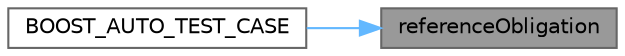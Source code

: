 digraph "referenceObligation"
{
 // INTERACTIVE_SVG=YES
 // LATEX_PDF_SIZE
  bgcolor="transparent";
  edge [fontname=Helvetica,fontsize=10,labelfontname=Helvetica,labelfontsize=10];
  node [fontname=Helvetica,fontsize=10,shape=box,height=0.2,width=0.4];
  rankdir="RL";
  Node1 [label="referenceObligation",height=0.2,width=0.4,color="gray40", fillcolor="grey60", style="filled", fontcolor="black",tooltip="CDS Reference Obligation."];
  Node1 -> Node2 [dir="back",color="steelblue1",style="solid"];
  Node2 [label="BOOST_AUTO_TEST_CASE",height=0.2,width=0.4,color="grey40", fillcolor="white", style="filled",URL="$test_2creditdefaultswapdata_8cpp.html#a19aa31e5490270ae1f13f5a1f9920b86",tooltip=" "];
}
